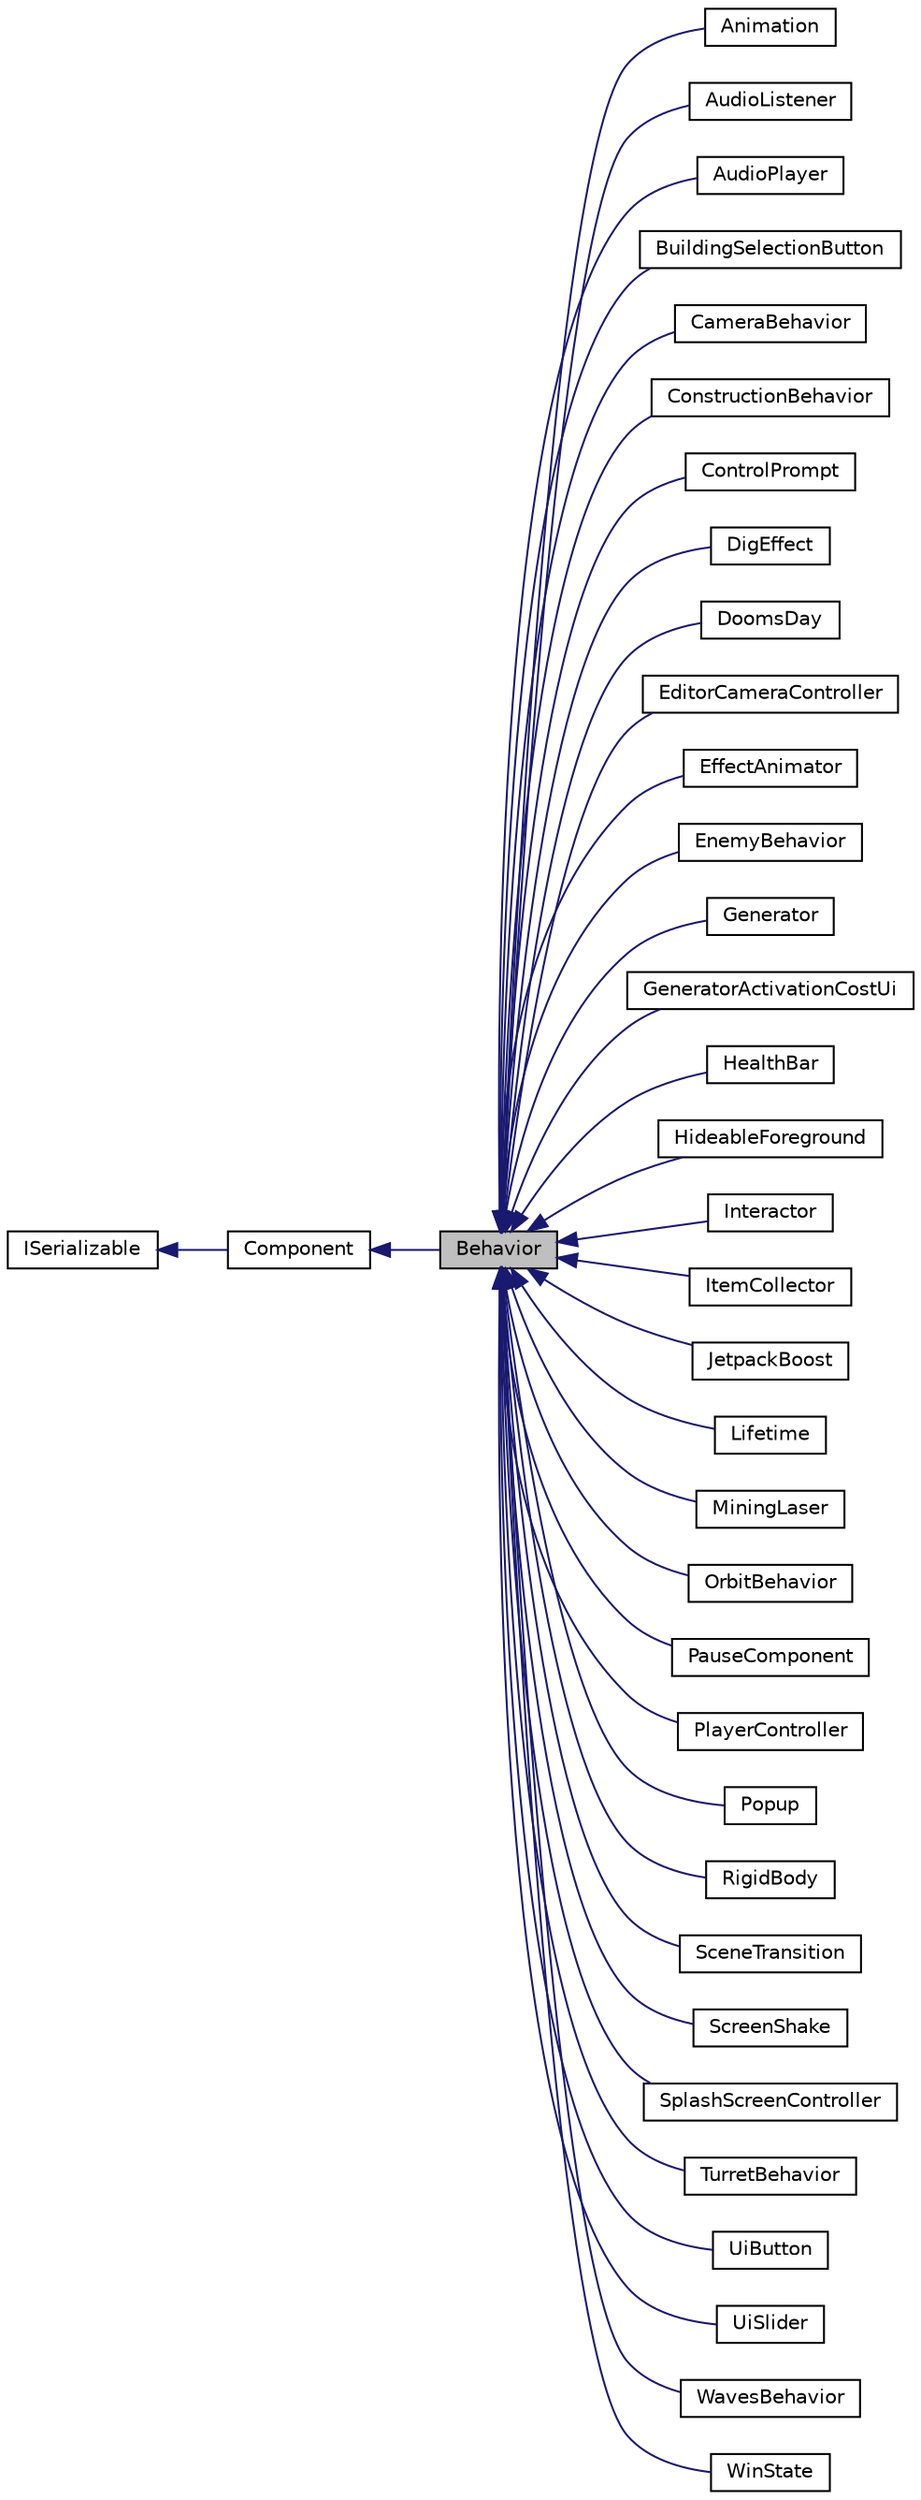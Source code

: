 digraph "Behavior"
{
 // LATEX_PDF_SIZE
  edge [fontname="Helvetica",fontsize="10",labelfontname="Helvetica",labelfontsize="10"];
  node [fontname="Helvetica",fontsize="10",shape=record];
  rankdir="LR";
  Node1 [label="Behavior",height=0.2,width=0.4,color="black", fillcolor="grey75", style="filled", fontcolor="black",tooltip=" "];
  Node2 -> Node1 [dir="back",color="midnightblue",fontsize="10",style="solid",fontname="Helvetica"];
  Node2 [label="Component",height=0.2,width=0.4,color="black", fillcolor="white", style="filled",URL="$d8/d6b/classComponent.html",tooltip=" "];
  Node3 -> Node2 [dir="back",color="midnightblue",fontsize="10",style="solid",fontname="Helvetica"];
  Node3 [label="ISerializable",height=0.2,width=0.4,color="black", fillcolor="white", style="filled",URL="$db/df8/classISerializable.html",tooltip="interface for all serializable objects"];
  Node1 -> Node4 [dir="back",color="midnightblue",fontsize="10",style="solid",fontname="Helvetica"];
  Node4 [label="Animation",height=0.2,width=0.4,color="black", fillcolor="white", style="filled",URL="$d0/d5d/classAnimation.html",tooltip=" "];
  Node1 -> Node5 [dir="back",color="midnightblue",fontsize="10",style="solid",fontname="Helvetica"];
  Node5 [label="AudioListener",height=0.2,width=0.4,color="black", fillcolor="white", style="filled",URL="$de/d98/classAudioListener.html",tooltip="component that picks up spatial audio"];
  Node1 -> Node6 [dir="back",color="midnightblue",fontsize="10",style="solid",fontname="Helvetica"];
  Node6 [label="AudioPlayer",height=0.2,width=0.4,color="black", fillcolor="white", style="filled",URL="$d2/d75/classAudioPlayer.html",tooltip="Component that can play audio."];
  Node1 -> Node7 [dir="back",color="midnightblue",fontsize="10",style="solid",fontname="Helvetica"];
  Node7 [label="BuildingSelectionButton",height=0.2,width=0.4,color="black", fillcolor="white", style="filled",URL="$d9/de4/classBuildingSelectionButton.html",tooltip="button that selects which building the ConstructionManager should place"];
  Node1 -> Node8 [dir="back",color="midnightblue",fontsize="10",style="solid",fontname="Helvetica"];
  Node8 [label="CameraBehavior",height=0.2,width=0.4,color="black", fillcolor="white", style="filled",URL="$dd/d87/classCameraBehavior.html",tooltip=" "];
  Node1 -> Node9 [dir="back",color="midnightblue",fontsize="10",style="solid",fontname="Helvetica"];
  Node9 [label="ConstructionBehavior",height=0.2,width=0.4,color="black", fillcolor="white", style="filled",URL="$d0/de4/classConstructionBehavior.html",tooltip="Component that handles the construction of towers and modification of terrain."];
  Node1 -> Node10 [dir="back",color="midnightblue",fontsize="10",style="solid",fontname="Helvetica"];
  Node10 [label="ControlPrompt",height=0.2,width=0.4,color="black", fillcolor="white", style="filled",URL="$dc/d18/classControlPrompt.html",tooltip="Displays a control prompt for an ActionReference."];
  Node1 -> Node11 [dir="back",color="midnightblue",fontsize="10",style="solid",fontname="Helvetica"];
  Node11 [label="DigEffect",height=0.2,width=0.4,color="black", fillcolor="white", style="filled",URL="$da/df1/classDigEffect.html",tooltip="Behavior class for the dig particle effect."];
  Node1 -> Node12 [dir="back",color="midnightblue",fontsize="10",style="solid",fontname="Helvetica"];
  Node12 [label="DoomsDay",height=0.2,width=0.4,color="black", fillcolor="white", style="filled",URL="$d6/d46/classDoomsDay.html",tooltip=" "];
  Node1 -> Node13 [dir="back",color="midnightblue",fontsize="10",style="solid",fontname="Helvetica"];
  Node13 [label="EditorCameraController",height=0.2,width=0.4,color="black", fillcolor="white", style="filled",URL="$de/dc0/classEditorCameraController.html",tooltip="controls the camera while in the editor"];
  Node1 -> Node14 [dir="back",color="midnightblue",fontsize="10",style="solid",fontname="Helvetica"];
  Node14 [label="EffectAnimator",height=0.2,width=0.4,color="black", fillcolor="white", style="filled",URL="$de/d09/classEffectAnimator.html",tooltip="Component that can play audio."];
  Node1 -> Node15 [dir="back",color="midnightblue",fontsize="10",style="solid",fontname="Helvetica"];
  Node15 [label="EnemyBehavior",height=0.2,width=0.4,color="black", fillcolor="white", style="filled",URL="$d9/ddc/classEnemyBehavior.html",tooltip=" "];
  Node1 -> Node16 [dir="back",color="midnightblue",fontsize="10",style="solid",fontname="Helvetica"];
  Node16 [label="Generator",height=0.2,width=0.4,color="black", fillcolor="white", style="filled",URL="$d9/d12/classGenerator.html",tooltip=" "];
  Node1 -> Node17 [dir="back",color="midnightblue",fontsize="10",style="solid",fontname="Helvetica"];
  Node17 [label="GeneratorActivationCostUi",height=0.2,width=0.4,color="black", fillcolor="white", style="filled",URL="$db/d0d/classGeneratorActivationCostUi.html",tooltip="displays the costs of activating generators"];
  Node1 -> Node18 [dir="back",color="midnightblue",fontsize="10",style="solid",fontname="Helvetica"];
  Node18 [label="HealthBar",height=0.2,width=0.4,color="black", fillcolor="white", style="filled",URL="$da/d50/classHealthBar.html",tooltip="health bar UI that displays offset from an Entity with a Health component"];
  Node1 -> Node19 [dir="back",color="midnightblue",fontsize="10",style="solid",fontname="Helvetica"];
  Node19 [label="HideableForeground",height=0.2,width=0.4,color="black", fillcolor="white", style="filled",URL="$d9/d5a/classHideableForeground.html",tooltip="Component that hides an attached Sprite when it overlaps something."];
  Node1 -> Node20 [dir="back",color="midnightblue",fontsize="10",style="solid",fontname="Helvetica"];
  Node20 [label="Interactor",height=0.2,width=0.4,color="black", fillcolor="white", style="filled",URL="$d3/ddb/classInteractor.html",tooltip="Behavior that can interact with nearby Interactable Components."];
  Node1 -> Node21 [dir="back",color="midnightblue",fontsize="10",style="solid",fontname="Helvetica"];
  Node21 [label="ItemCollector",height=0.2,width=0.4,color="black", fillcolor="white", style="filled",URL="$d5/dad/classItemCollector.html",tooltip="Component that attracts and collects item entities in the world."];
  Node1 -> Node22 [dir="back",color="midnightblue",fontsize="10",style="solid",fontname="Helvetica"];
  Node22 [label="JetpackBoost",height=0.2,width=0.4,color="black", fillcolor="white", style="filled",URL="$db/dba/classJetpackBoost.html",tooltip=" "];
  Node1 -> Node23 [dir="back",color="midnightblue",fontsize="10",style="solid",fontname="Helvetica"];
  Node23 [label="Lifetime",height=0.2,width=0.4,color="black", fillcolor="white", style="filled",URL="$df/d8a/classLifetime.html",tooltip="Component that destroys it's Enity after a given length of time."];
  Node1 -> Node24 [dir="back",color="midnightblue",fontsize="10",style="solid",fontname="Helvetica"];
  Node24 [label="MiningLaser",height=0.2,width=0.4,color="black", fillcolor="white", style="filled",URL="$d8/dc7/classMiningLaser.html",tooltip="Digging laser controllable by an entity."];
  Node1 -> Node25 [dir="back",color="midnightblue",fontsize="10",style="solid",fontname="Helvetica"];
  Node25 [label="OrbitBehavior",height=0.2,width=0.4,color="black", fillcolor="white", style="filled",URL="$d4/d84/classOrbitBehavior.html",tooltip="This Behavior orbits the entity around a point."];
  Node1 -> Node26 [dir="back",color="midnightblue",fontsize="10",style="solid",fontname="Helvetica"];
  Node26 [label="PauseComponent",height=0.2,width=0.4,color="black", fillcolor="white", style="filled",URL="$db/d2c/classPauseComponent.html",tooltip="DESCRIPTION HERE."];
  Node1 -> Node27 [dir="back",color="midnightblue",fontsize="10",style="solid",fontname="Helvetica"];
  Node27 [label="PlayerController",height=0.2,width=0.4,color="black", fillcolor="white", style="filled",URL="$d8/d5e/classPlayerController.html",tooltip=" "];
  Node1 -> Node28 [dir="back",color="midnightblue",fontsize="10",style="solid",fontname="Helvetica"];
  Node28 [label="Popup",height=0.2,width=0.4,color="black", fillcolor="white", style="filled",URL="$d7/d6b/classPopup.html",tooltip="A Popup is a behavior that will show a popup when a button is pressed."];
  Node1 -> Node29 [dir="back",color="midnightblue",fontsize="10",style="solid",fontname="Helvetica"];
  Node29 [label="RigidBody",height=0.2,width=0.4,color="black", fillcolor="white", style="filled",URL="$d6/d88/classRigidBody.html",tooltip=" "];
  Node1 -> Node30 [dir="back",color="midnightblue",fontsize="10",style="solid",fontname="Helvetica"];
  Node30 [label="SceneTransition",height=0.2,width=0.4,color="black", fillcolor="white", style="filled",URL="$d8/d52/classSceneTransition.html",tooltip="DESCRIPTION HERE."];
  Node1 -> Node31 [dir="back",color="midnightblue",fontsize="10",style="solid",fontname="Helvetica"];
  Node31 [label="ScreenShake",height=0.2,width=0.4,color="black", fillcolor="white", style="filled",URL="$d7/d29/classScreenShake.html",tooltip=" "];
  Node1 -> Node32 [dir="back",color="midnightblue",fontsize="10",style="solid",fontname="Helvetica"];
  Node32 [label="SplashScreenController",height=0.2,width=0.4,color="black", fillcolor="white", style="filled",URL="$d6/d7b/classSplashScreenController.html",tooltip=" "];
  Node1 -> Node33 [dir="back",color="midnightblue",fontsize="10",style="solid",fontname="Helvetica"];
  Node33 [label="TurretBehavior",height=0.2,width=0.4,color="black", fillcolor="white", style="filled",URL="$d8/d53/classTurretBehavior.html",tooltip=" "];
  Node1 -> Node34 [dir="back",color="midnightblue",fontsize="10",style="solid",fontname="Helvetica"];
  Node34 [label="UiButton",height=0.2,width=0.4,color="black", fillcolor="white", style="filled",URL="$d4/da3/classUiButton.html",tooltip="Ui Button that sends an event when clicked."];
  Node1 -> Node35 [dir="back",color="midnightblue",fontsize="10",style="solid",fontname="Helvetica"];
  Node35 [label="UiSlider",height=0.2,width=0.4,color="black", fillcolor="white", style="filled",URL="$d4/d0a/classUiSlider.html",tooltip="Ui Slider component."];
  Node1 -> Node36 [dir="back",color="midnightblue",fontsize="10",style="solid",fontname="Helvetica"];
  Node36 [label="WavesBehavior",height=0.2,width=0.4,color="black", fillcolor="white", style="filled",URL="$d5/d15/classWavesBehavior.html",tooltip=" "];
  Node1 -> Node37 [dir="back",color="midnightblue",fontsize="10",style="solid",fontname="Helvetica"];
  Node37 [label="WinState",height=0.2,width=0.4,color="black", fillcolor="white", style="filled",URL="$de/d16/classWinState.html",tooltip=" "];
}
